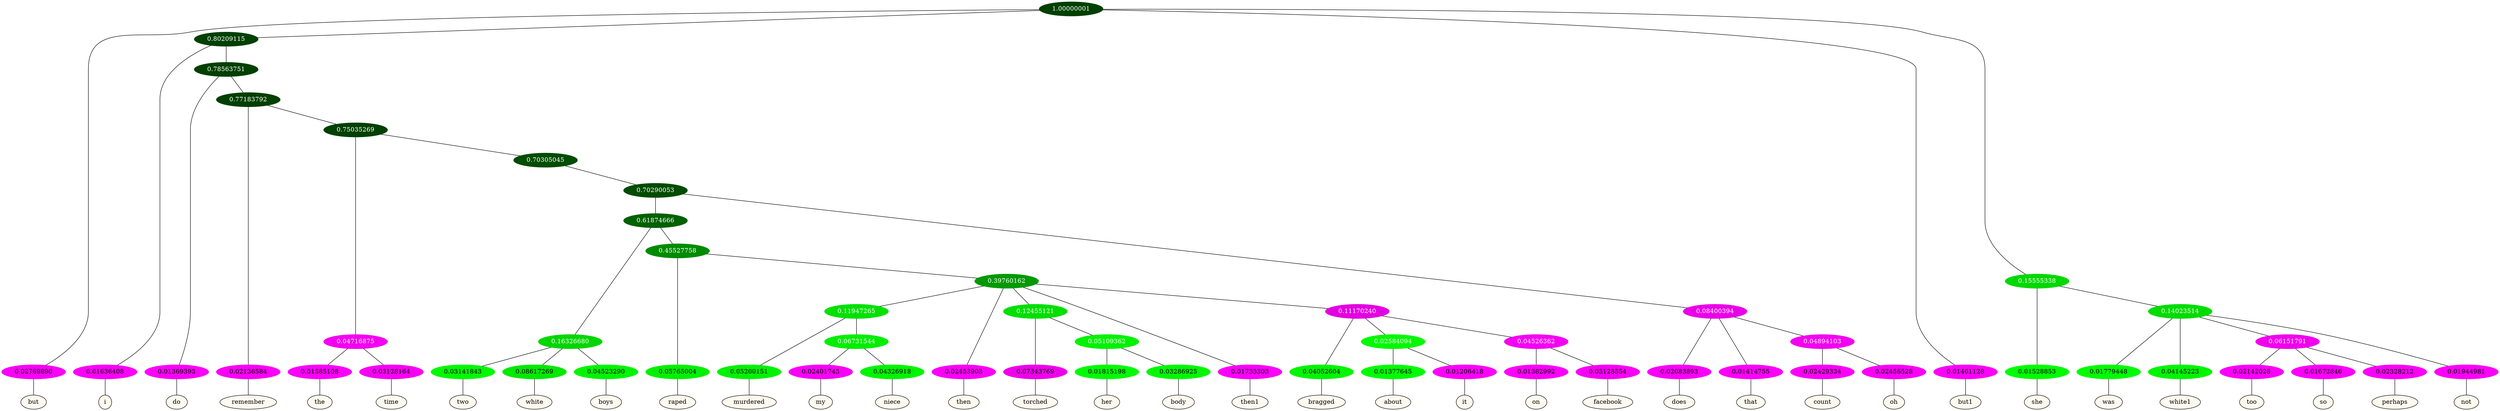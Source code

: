 graph {
	node [format=png height=0.15 nodesep=0.001 ordering=out overlap=prism overlap_scaling=0.01 ranksep=0.001 ratio=0.2 style=filled width=0.15]
	{
		rank=same
		a_w_1 [label=but color=black fillcolor=floralwhite style="filled,solid"]
		a_w_5 [label=i color=black fillcolor=floralwhite style="filled,solid"]
		a_w_9 [label=do color=black fillcolor=floralwhite style="filled,solid"]
		a_w_15 [label=remember color=black fillcolor=floralwhite style="filled,solid"]
		a_w_22 [label=the color=black fillcolor=floralwhite style="filled,solid"]
		a_w_23 [label=time color=black fillcolor=floralwhite style="filled,solid"]
		a_w_32 [label=two color=black fillcolor=floralwhite style="filled,solid"]
		a_w_33 [label=white color=black fillcolor=floralwhite style="filled,solid"]
		a_w_34 [label=boys color=black fillcolor=floralwhite style="filled,solid"]
		a_w_35 [label=raped color=black fillcolor=floralwhite style="filled,solid"]
		a_w_44 [label=murdered color=black fillcolor=floralwhite style="filled,solid"]
		a_w_51 [label=my color=black fillcolor=floralwhite style="filled,solid"]
		a_w_52 [label=niece color=black fillcolor=floralwhite style="filled,solid"]
		a_w_40 [label=then color=black fillcolor=floralwhite style="filled,solid"]
		a_w_46 [label=torched color=black fillcolor=floralwhite style="filled,solid"]
		a_w_53 [label=her color=black fillcolor=floralwhite style="filled,solid"]
		a_w_54 [label=body color=black fillcolor=floralwhite style="filled,solid"]
		a_w_42 [label=then1 color=black fillcolor=floralwhite style="filled,solid"]
		a_w_48 [label=bragged color=black fillcolor=floralwhite style="filled,solid"]
		a_w_55 [label=about color=black fillcolor=floralwhite style="filled,solid"]
		a_w_56 [label=it color=black fillcolor=floralwhite style="filled,solid"]
		a_w_57 [label=on color=black fillcolor=floralwhite style="filled,solid"]
		a_w_58 [label=facebook color=black fillcolor=floralwhite style="filled,solid"]
		a_w_29 [label=does color=black fillcolor=floralwhite style="filled,solid"]
		a_w_30 [label=that color=black fillcolor=floralwhite style="filled,solid"]
		a_w_37 [label=count color=black fillcolor=floralwhite style="filled,solid"]
		a_w_38 [label=oh color=black fillcolor=floralwhite style="filled,solid"]
		a_w_3 [label=but1 color=black fillcolor=floralwhite style="filled,solid"]
		a_w_7 [label=she color=black fillcolor=floralwhite style="filled,solid"]
		a_w_11 [label=was color=black fillcolor=floralwhite style="filled,solid"]
		a_w_12 [label=white1 color=black fillcolor=floralwhite style="filled,solid"]
		a_w_17 [label=too color=black fillcolor=floralwhite style="filled,solid"]
		a_w_18 [label=so color=black fillcolor=floralwhite style="filled,solid"]
		a_w_19 [label=perhaps color=black fillcolor=floralwhite style="filled,solid"]
		a_w_14 [label=not color=black fillcolor=floralwhite style="filled,solid"]
	}
	a_n_1 -- a_w_1
	a_n_5 -- a_w_5
	a_n_9 -- a_w_9
	a_n_15 -- a_w_15
	a_n_22 -- a_w_22
	a_n_23 -- a_w_23
	a_n_32 -- a_w_32
	a_n_33 -- a_w_33
	a_n_34 -- a_w_34
	a_n_35 -- a_w_35
	a_n_44 -- a_w_44
	a_n_51 -- a_w_51
	a_n_52 -- a_w_52
	a_n_40 -- a_w_40
	a_n_46 -- a_w_46
	a_n_53 -- a_w_53
	a_n_54 -- a_w_54
	a_n_42 -- a_w_42
	a_n_48 -- a_w_48
	a_n_55 -- a_w_55
	a_n_56 -- a_w_56
	a_n_57 -- a_w_57
	a_n_58 -- a_w_58
	a_n_29 -- a_w_29
	a_n_30 -- a_w_30
	a_n_37 -- a_w_37
	a_n_38 -- a_w_38
	a_n_3 -- a_w_3
	a_n_7 -- a_w_7
	a_n_11 -- a_w_11
	a_n_12 -- a_w_12
	a_n_17 -- a_w_17
	a_n_18 -- a_w_18
	a_n_19 -- a_w_19
	a_n_14 -- a_w_14
	{
		rank=same
		a_n_1 [label=0.02769890 color="0.835 1.000 0.972" fontcolor=black]
		a_n_5 [label=0.01636408 color="0.835 1.000 0.984" fontcolor=black]
		a_n_9 [label=0.01369393 color="0.835 1.000 0.986" fontcolor=black]
		a_n_15 [label=0.02136584 color="0.835 1.000 0.979" fontcolor=black]
		a_n_22 [label=0.01585108 color="0.835 1.000 0.984" fontcolor=black]
		a_n_23 [label=0.03128164 color="0.835 1.000 0.969" fontcolor=black]
		a_n_32 [label=0.03141843 color="0.334 1.000 0.969" fontcolor=black]
		a_n_33 [label=0.08617269 color="0.334 1.000 0.914" fontcolor=black]
		a_n_34 [label=0.04523290 color="0.334 1.000 0.955" fontcolor=black]
		a_n_35 [label=0.05765004 color="0.334 1.000 0.942" fontcolor=black]
		a_n_44 [label=0.05200151 color="0.334 1.000 0.948" fontcolor=black]
		a_n_51 [label=0.02401743 color="0.835 1.000 0.976" fontcolor=black]
		a_n_52 [label=0.04326918 color="0.334 1.000 0.957" fontcolor=black]
		a_n_40 [label=0.02453903 color="0.835 1.000 0.975" fontcolor=black]
		a_n_46 [label=0.07343769 color="0.835 1.000 0.927" fontcolor=black]
		a_n_53 [label=0.01815198 color="0.334 1.000 0.982" fontcolor=black]
		a_n_54 [label=0.03286925 color="0.334 1.000 0.967" fontcolor=black]
		a_n_42 [label=0.01733303 color="0.835 1.000 0.983" fontcolor=black]
		a_n_48 [label=0.04052604 color="0.334 1.000 0.959" fontcolor=black]
		a_n_55 [label=0.01377645 color="0.334 1.000 0.986" fontcolor=black]
		a_n_56 [label=0.01206418 color="0.835 1.000 0.988" fontcolor=black]
		a_n_57 [label=0.01382992 color="0.835 1.000 0.986" fontcolor=black]
		a_n_58 [label=0.03128554 color="0.835 1.000 0.969" fontcolor=black]
		a_n_29 [label=0.02083893 color="0.835 1.000 0.979" fontcolor=black]
		a_n_30 [label=0.01414755 color="0.835 1.000 0.986" fontcolor=black]
		a_n_37 [label=0.02429334 color="0.835 1.000 0.976" fontcolor=black]
		a_n_38 [label=0.02456528 color="0.835 1.000 0.975" fontcolor=black]
		a_n_3 [label=0.01461128 color="0.835 1.000 0.985" fontcolor=black]
		a_n_7 [label=0.01528853 color="0.334 1.000 0.985" fontcolor=black]
		a_n_11 [label=0.01779448 color="0.334 1.000 0.982" fontcolor=black]
		a_n_12 [label=0.04145223 color="0.334 1.000 0.959" fontcolor=black]
		a_n_17 [label=0.02142028 color="0.835 1.000 0.979" fontcolor=black]
		a_n_18 [label=0.01672846 color="0.835 1.000 0.983" fontcolor=black]
		a_n_19 [label=0.02328212 color="0.835 1.000 0.977" fontcolor=black]
		a_n_14 [label=0.01944981 color="0.835 1.000 0.981" fontcolor=black]
	}
	a_n_0 [label=1.00000001 color="0.334 1.000 0.250" fontcolor=grey99]
	a_n_0 -- a_n_1
	a_n_2 [label=0.80209115 color="0.334 1.000 0.250" fontcolor=grey99]
	a_n_0 -- a_n_2
	a_n_0 -- a_n_3
	a_n_4 [label=0.15555338 color="0.334 1.000 0.844" fontcolor=grey99]
	a_n_0 -- a_n_4
	a_n_2 -- a_n_5
	a_n_6 [label=0.78563751 color="0.334 1.000 0.250" fontcolor=grey99]
	a_n_2 -- a_n_6
	a_n_4 -- a_n_7
	a_n_8 [label=0.14023514 color="0.334 1.000 0.860" fontcolor=grey99]
	a_n_4 -- a_n_8
	a_n_6 -- a_n_9
	a_n_10 [label=0.77183792 color="0.334 1.000 0.250" fontcolor=grey99]
	a_n_6 -- a_n_10
	a_n_8 -- a_n_11
	a_n_8 -- a_n_12
	a_n_13 [label=0.06151791 color="0.835 1.000 0.938" fontcolor=grey99]
	a_n_8 -- a_n_13
	a_n_8 -- a_n_14
	a_n_10 -- a_n_15
	a_n_16 [label=0.75035269 color="0.334 1.000 0.250" fontcolor=grey99]
	a_n_10 -- a_n_16
	a_n_13 -- a_n_17
	a_n_13 -- a_n_18
	a_n_13 -- a_n_19
	a_n_20 [label=0.04716875 color="0.835 1.000 0.953" fontcolor=grey99]
	a_n_16 -- a_n_20
	a_n_21 [label=0.70305045 color="0.334 1.000 0.297" fontcolor=grey99]
	a_n_16 -- a_n_21
	a_n_20 -- a_n_22
	a_n_20 -- a_n_23
	a_n_24 [label=0.70290053 color="0.334 1.000 0.297" fontcolor=grey99]
	a_n_21 -- a_n_24
	a_n_25 [label=0.61874666 color="0.334 1.000 0.381" fontcolor=grey99]
	a_n_24 -- a_n_25
	a_n_26 [label=0.08400394 color="0.835 1.000 0.916" fontcolor=grey99]
	a_n_24 -- a_n_26
	a_n_27 [label=0.16326680 color="0.334 1.000 0.837" fontcolor=grey99]
	a_n_25 -- a_n_27
	a_n_28 [label=0.45527758 color="0.334 1.000 0.545" fontcolor=grey99]
	a_n_25 -- a_n_28
	a_n_26 -- a_n_29
	a_n_26 -- a_n_30
	a_n_31 [label=0.04894103 color="0.835 1.000 0.951" fontcolor=grey99]
	a_n_26 -- a_n_31
	a_n_27 -- a_n_32
	a_n_27 -- a_n_33
	a_n_27 -- a_n_34
	a_n_28 -- a_n_35
	a_n_36 [label=0.39760162 color="0.334 1.000 0.602" fontcolor=grey99]
	a_n_28 -- a_n_36
	a_n_31 -- a_n_37
	a_n_31 -- a_n_38
	a_n_39 [label=0.11947265 color="0.334 1.000 0.881" fontcolor=grey99]
	a_n_36 -- a_n_39
	a_n_36 -- a_n_40
	a_n_41 [label=0.12455121 color="0.334 1.000 0.875" fontcolor=grey99]
	a_n_36 -- a_n_41
	a_n_36 -- a_n_42
	a_n_43 [label=0.11170240 color="0.835 1.000 0.888" fontcolor=grey99]
	a_n_36 -- a_n_43
	a_n_39 -- a_n_44
	a_n_45 [label=0.06731544 color="0.334 1.000 0.933" fontcolor=grey99]
	a_n_39 -- a_n_45
	a_n_41 -- a_n_46
	a_n_47 [label=0.05109362 color="0.334 1.000 0.949" fontcolor=grey99]
	a_n_41 -- a_n_47
	a_n_43 -- a_n_48
	a_n_49 [label=0.02584094 color="0.334 1.000 0.974" fontcolor=grey99]
	a_n_43 -- a_n_49
	a_n_50 [label=0.04526362 color="0.835 1.000 0.955" fontcolor=grey99]
	a_n_43 -- a_n_50
	a_n_45 -- a_n_51
	a_n_45 -- a_n_52
	a_n_47 -- a_n_53
	a_n_47 -- a_n_54
	a_n_49 -- a_n_55
	a_n_49 -- a_n_56
	a_n_50 -- a_n_57
	a_n_50 -- a_n_58
}
